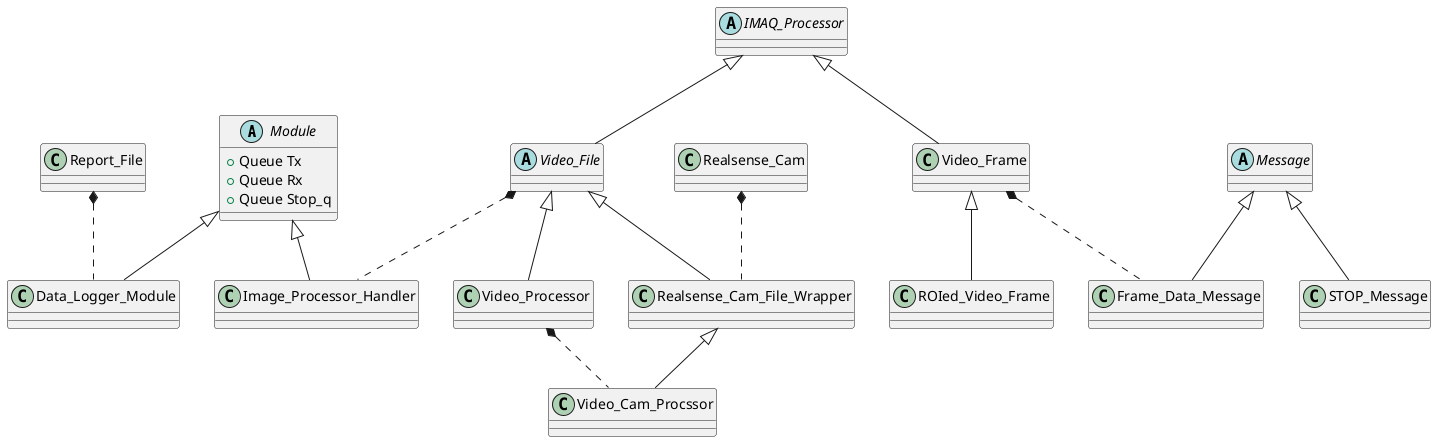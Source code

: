 @startuml

abstract class Module{
    {field} +Queue Tx
    {field} +Queue Rx
    {field} +Queue Stop_q
}

class Report_File{
}

class Data_Logger_Module{
}

Module <|-- Data_Logger_Module
Report_File *.. Data_Logger_Module


abstract class IMAQ_Processor{
}

class Video_Frame{
}

IMAQ_Processor <|-- Video_Frame

class ROIed_Video_Frame{
}

Video_Frame <|-- ROIed_Video_Frame

abstract class Video_File{
}

IMAQ_Processor <|-- Video_File

class Image_Processor_Handler{
}

Module <|-- Image_Processor_Handler
Video_File *.. Image_Processor_Handler

class Video_Processor{
}

Video_File <|-- Video_Processor

class Realsense_Cam{
}

class Realsense_Cam_File_Wrapper{
}

Realsense_Cam *.. Realsense_Cam_File_Wrapper
Video_File <|-- Realsense_Cam_File_Wrapper

class Video_Cam_Procssor{
}

Realsense_Cam_File_Wrapper <|-- Video_Cam_Procssor
Video_Processor *.. Video_Cam_Procssor

abstract class Message{
}

class STOP_Message{
}

Message <|-- STOP_Message

class Frame_Data_Message{
}

Message <|-- Frame_Data_Message
Video_Frame *.. Frame_Data_Message

@enduml